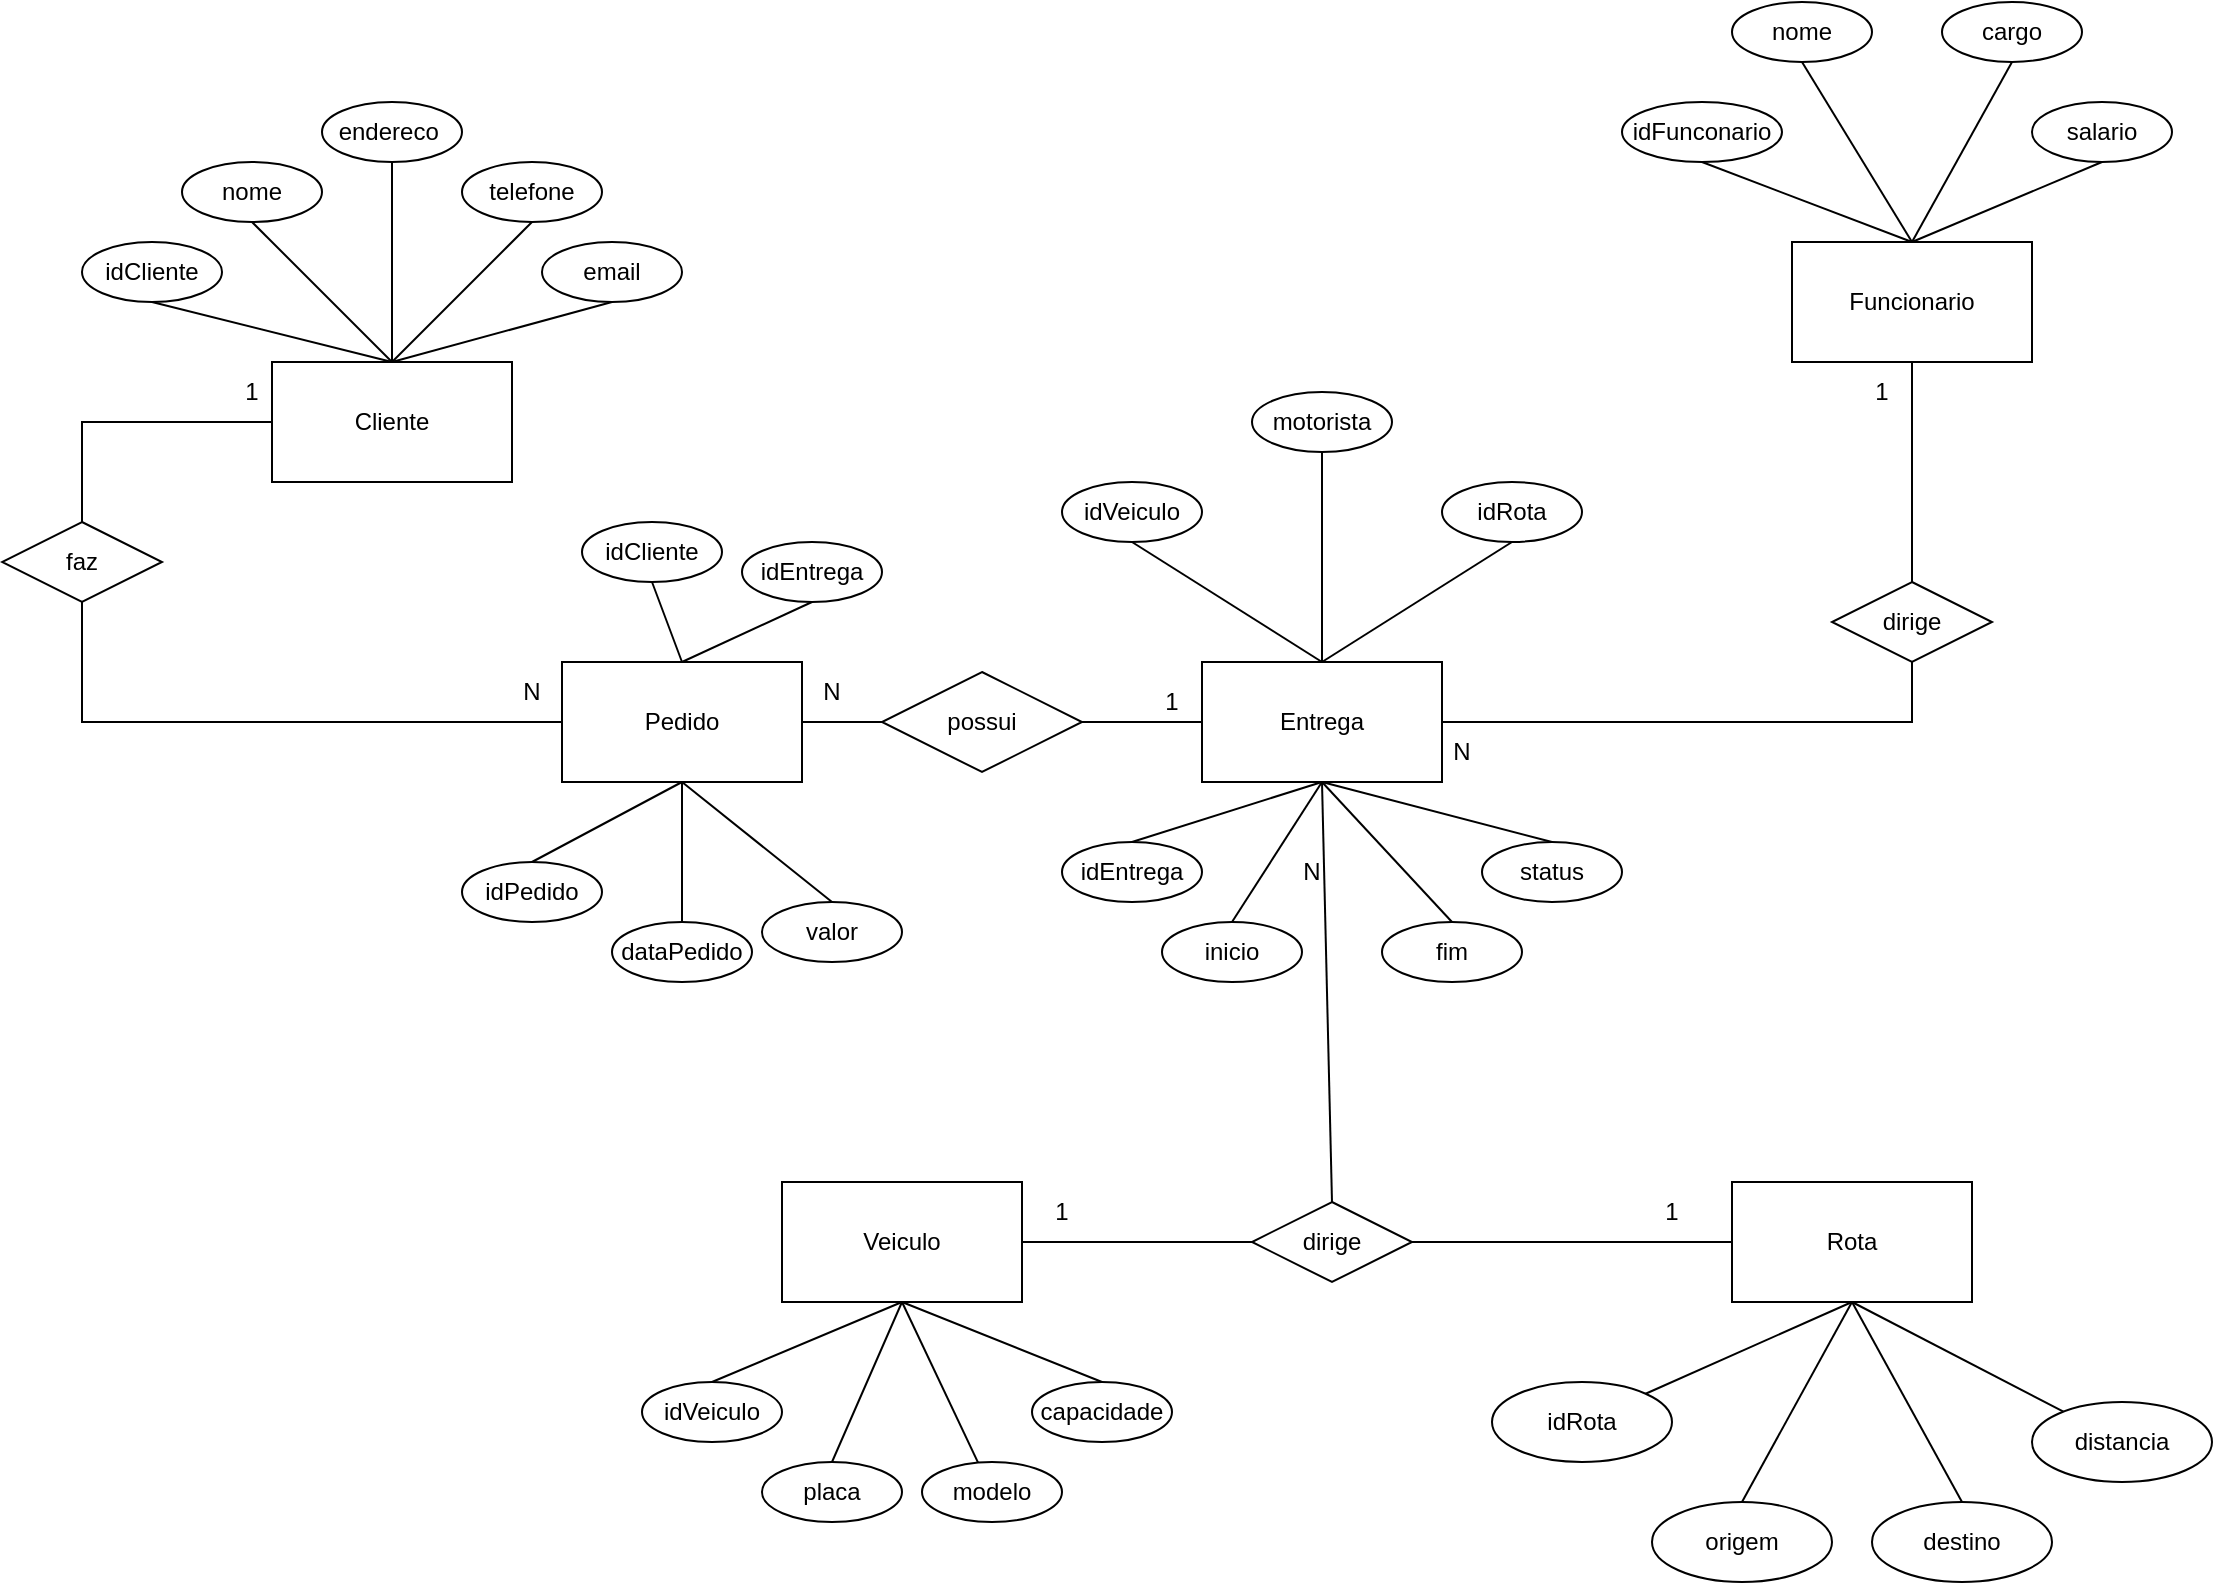<mxfile version="23.0.2" type="device">
  <diagram name="Página-1" id="rbCqUCTXbHMSMk-F43p-">
    <mxGraphModel dx="2261" dy="2005" grid="1" gridSize="10" guides="1" tooltips="1" connect="1" arrows="1" fold="1" page="1" pageScale="1" pageWidth="827" pageHeight="1169" math="0" shadow="0">
      <root>
        <mxCell id="0" />
        <mxCell id="1" parent="0" />
        <mxCell id="3lcYBud8mtA9XCPB7-Qi-39" style="rounded=0;orthogonalLoop=1;jettySize=auto;html=1;exitX=0.5;exitY=1;exitDx=0;exitDy=0;entryX=0.5;entryY=0;entryDx=0;entryDy=0;endArrow=none;endFill=0;" parent="1" source="3lcYBud8mtA9XCPB7-Qi-1" target="3lcYBud8mtA9XCPB7-Qi-17" edge="1">
          <mxGeometry relative="1" as="geometry" />
        </mxCell>
        <mxCell id="3lcYBud8mtA9XCPB7-Qi-44" style="rounded=0;orthogonalLoop=1;jettySize=auto;html=1;exitX=0.5;exitY=1;exitDx=0;exitDy=0;entryX=0.5;entryY=0;entryDx=0;entryDy=0;endArrow=none;endFill=0;" parent="1" source="3lcYBud8mtA9XCPB7-Qi-1" target="3lcYBud8mtA9XCPB7-Qi-43" edge="1">
          <mxGeometry relative="1" as="geometry" />
        </mxCell>
        <mxCell id="3lcYBud8mtA9XCPB7-Qi-45" style="rounded=0;orthogonalLoop=1;jettySize=auto;html=1;exitX=0.5;exitY=1;exitDx=0;exitDy=0;entryX=0.5;entryY=0;entryDx=0;entryDy=0;endArrow=none;endFill=0;" parent="1" source="3lcYBud8mtA9XCPB7-Qi-1" target="3lcYBud8mtA9XCPB7-Qi-42" edge="1">
          <mxGeometry relative="1" as="geometry" />
        </mxCell>
        <mxCell id="3lcYBud8mtA9XCPB7-Qi-46" style="rounded=0;orthogonalLoop=1;jettySize=auto;html=1;exitX=0.5;exitY=1;exitDx=0;exitDy=0;entryX=0.5;entryY=0;entryDx=0;entryDy=0;endArrow=none;endFill=0;" parent="1" source="3lcYBud8mtA9XCPB7-Qi-1" target="3lcYBud8mtA9XCPB7-Qi-41" edge="1">
          <mxGeometry relative="1" as="geometry" />
        </mxCell>
        <mxCell id="3lcYBud8mtA9XCPB7-Qi-47" style="rounded=0;orthogonalLoop=1;jettySize=auto;html=1;exitX=0.5;exitY=1;exitDx=0;exitDy=0;entryX=0.5;entryY=0;entryDx=0;entryDy=0;endArrow=none;endFill=0;" parent="1" source="3lcYBud8mtA9XCPB7-Qi-1" target="3lcYBud8mtA9XCPB7-Qi-40" edge="1">
          <mxGeometry relative="1" as="geometry" />
        </mxCell>
        <mxCell id="3lcYBud8mtA9XCPB7-Qi-71" style="edgeStyle=orthogonalEdgeStyle;rounded=0;orthogonalLoop=1;jettySize=auto;html=1;exitX=1;exitY=0.5;exitDx=0;exitDy=0;entryX=0.5;entryY=1;entryDx=0;entryDy=0;endArrow=none;endFill=0;" parent="1" source="3lcYBud8mtA9XCPB7-Qi-1" target="3lcYBud8mtA9XCPB7-Qi-70" edge="1">
          <mxGeometry relative="1" as="geometry" />
        </mxCell>
        <mxCell id="3lcYBud8mtA9XCPB7-Qi-75" style="rounded=0;orthogonalLoop=1;jettySize=auto;html=1;exitX=0.5;exitY=0;exitDx=0;exitDy=0;entryX=0.5;entryY=1;entryDx=0;entryDy=0;endArrow=none;endFill=0;" parent="1" source="3lcYBud8mtA9XCPB7-Qi-1" target="3lcYBud8mtA9XCPB7-Qi-74" edge="1">
          <mxGeometry relative="1" as="geometry" />
        </mxCell>
        <mxCell id="3lcYBud8mtA9XCPB7-Qi-76" style="rounded=0;orthogonalLoop=1;jettySize=auto;html=1;exitX=0.5;exitY=0;exitDx=0;exitDy=0;entryX=0.5;entryY=1;entryDx=0;entryDy=0;endArrow=none;endFill=0;" parent="1" source="3lcYBud8mtA9XCPB7-Qi-1" target="3lcYBud8mtA9XCPB7-Qi-73" edge="1">
          <mxGeometry relative="1" as="geometry" />
        </mxCell>
        <mxCell id="3lcYBud8mtA9XCPB7-Qi-77" style="rounded=0;orthogonalLoop=1;jettySize=auto;html=1;exitX=0.5;exitY=0;exitDx=0;exitDy=0;entryX=0.5;entryY=1;entryDx=0;entryDy=0;endArrow=none;endFill=0;" parent="1" source="3lcYBud8mtA9XCPB7-Qi-1" target="3lcYBud8mtA9XCPB7-Qi-72" edge="1">
          <mxGeometry relative="1" as="geometry" />
        </mxCell>
        <mxCell id="3lcYBud8mtA9XCPB7-Qi-1" value="Entrega" style="rounded=0;whiteSpace=wrap;html=1;" parent="1" vertex="1">
          <mxGeometry x="350" y="290" width="120" height="60" as="geometry" />
        </mxCell>
        <mxCell id="3lcYBud8mtA9XCPB7-Qi-61" style="rounded=0;orthogonalLoop=1;jettySize=auto;html=1;exitX=1;exitY=0.5;exitDx=0;exitDy=0;entryX=0;entryY=0.5;entryDx=0;entryDy=0;endArrow=none;endFill=0;" parent="1" source="3lcYBud8mtA9XCPB7-Qi-2" target="3lcYBud8mtA9XCPB7-Qi-1" edge="1">
          <mxGeometry relative="1" as="geometry" />
        </mxCell>
        <mxCell id="3lcYBud8mtA9XCPB7-Qi-2" value="possui" style="rhombus;whiteSpace=wrap;html=1;" parent="1" vertex="1">
          <mxGeometry x="190" y="295" width="100" height="50" as="geometry" />
        </mxCell>
        <mxCell id="3lcYBud8mtA9XCPB7-Qi-55" style="rounded=0;orthogonalLoop=1;jettySize=auto;html=1;exitX=0.5;exitY=0;exitDx=0;exitDy=0;entryX=0.5;entryY=1;entryDx=0;entryDy=0;endArrow=none;endFill=0;" parent="1" source="3lcYBud8mtA9XCPB7-Qi-3" target="3lcYBud8mtA9XCPB7-Qi-4" edge="1">
          <mxGeometry relative="1" as="geometry" />
        </mxCell>
        <mxCell id="3lcYBud8mtA9XCPB7-Qi-56" style="rounded=0;orthogonalLoop=1;jettySize=auto;html=1;exitX=0.5;exitY=0;exitDx=0;exitDy=0;entryX=0.5;entryY=1;entryDx=0;entryDy=0;endArrow=none;endFill=0;" parent="1" source="3lcYBud8mtA9XCPB7-Qi-3" target="3lcYBud8mtA9XCPB7-Qi-5" edge="1">
          <mxGeometry relative="1" as="geometry" />
        </mxCell>
        <mxCell id="3lcYBud8mtA9XCPB7-Qi-57" style="rounded=0;orthogonalLoop=1;jettySize=auto;html=1;exitX=0.5;exitY=1;exitDx=0;exitDy=0;entryX=0.5;entryY=0;entryDx=0;entryDy=0;endArrow=none;endFill=0;" parent="1" source="3lcYBud8mtA9XCPB7-Qi-3" target="3lcYBud8mtA9XCPB7-Qi-8" edge="1">
          <mxGeometry relative="1" as="geometry" />
        </mxCell>
        <mxCell id="3lcYBud8mtA9XCPB7-Qi-58" style="rounded=0;orthogonalLoop=1;jettySize=auto;html=1;exitX=0.5;exitY=1;exitDx=0;exitDy=0;entryX=0.5;entryY=0;entryDx=0;entryDy=0;endArrow=none;endFill=0;" parent="1" source="3lcYBud8mtA9XCPB7-Qi-3" target="3lcYBud8mtA9XCPB7-Qi-7" edge="1">
          <mxGeometry relative="1" as="geometry" />
        </mxCell>
        <mxCell id="3lcYBud8mtA9XCPB7-Qi-59" style="rounded=0;orthogonalLoop=1;jettySize=auto;html=1;exitX=0.5;exitY=1;exitDx=0;exitDy=0;entryX=0.5;entryY=0;entryDx=0;entryDy=0;endArrow=none;endFill=0;" parent="1" source="3lcYBud8mtA9XCPB7-Qi-3" target="3lcYBud8mtA9XCPB7-Qi-6" edge="1">
          <mxGeometry relative="1" as="geometry" />
        </mxCell>
        <mxCell id="3lcYBud8mtA9XCPB7-Qi-60" style="rounded=0;orthogonalLoop=1;jettySize=auto;html=1;exitX=1;exitY=0.5;exitDx=0;exitDy=0;entryX=0;entryY=0.5;entryDx=0;entryDy=0;endArrow=none;endFill=0;" parent="1" source="3lcYBud8mtA9XCPB7-Qi-3" target="3lcYBud8mtA9XCPB7-Qi-2" edge="1">
          <mxGeometry relative="1" as="geometry" />
        </mxCell>
        <mxCell id="3lcYBud8mtA9XCPB7-Qi-3" value="Pedido" style="rounded=0;whiteSpace=wrap;html=1;" parent="1" vertex="1">
          <mxGeometry x="30" y="290" width="120" height="60" as="geometry" />
        </mxCell>
        <mxCell id="3lcYBud8mtA9XCPB7-Qi-4" value="idCliente" style="ellipse;whiteSpace=wrap;html=1;" parent="1" vertex="1">
          <mxGeometry x="40" y="220" width="70" height="30" as="geometry" />
        </mxCell>
        <mxCell id="3lcYBud8mtA9XCPB7-Qi-5" value="idEntrega" style="ellipse;whiteSpace=wrap;html=1;" parent="1" vertex="1">
          <mxGeometry x="120" y="230" width="70" height="30" as="geometry" />
        </mxCell>
        <mxCell id="3lcYBud8mtA9XCPB7-Qi-6" value="valor" style="ellipse;whiteSpace=wrap;html=1;" parent="1" vertex="1">
          <mxGeometry x="130" y="410" width="70" height="30" as="geometry" />
        </mxCell>
        <mxCell id="3lcYBud8mtA9XCPB7-Qi-7" value="dataPedido" style="ellipse;whiteSpace=wrap;html=1;" parent="1" vertex="1">
          <mxGeometry x="55" y="420" width="70" height="30" as="geometry" />
        </mxCell>
        <mxCell id="3lcYBud8mtA9XCPB7-Qi-8" value="idPedido" style="ellipse;whiteSpace=wrap;html=1;" parent="1" vertex="1">
          <mxGeometry x="-20" y="390" width="70" height="30" as="geometry" />
        </mxCell>
        <mxCell id="3lcYBud8mtA9XCPB7-Qi-53" style="edgeStyle=orthogonalEdgeStyle;rounded=0;orthogonalLoop=1;jettySize=auto;html=1;exitX=0.5;exitY=0;exitDx=0;exitDy=0;entryX=0;entryY=0.5;entryDx=0;entryDy=0;endArrow=none;endFill=0;" parent="1" source="3lcYBud8mtA9XCPB7-Qi-9" target="3lcYBud8mtA9XCPB7-Qi-10" edge="1">
          <mxGeometry relative="1" as="geometry" />
        </mxCell>
        <mxCell id="3lcYBud8mtA9XCPB7-Qi-54" style="edgeStyle=orthogonalEdgeStyle;rounded=0;orthogonalLoop=1;jettySize=auto;html=1;exitX=0.5;exitY=1;exitDx=0;exitDy=0;entryX=0;entryY=0.5;entryDx=0;entryDy=0;endArrow=none;endFill=0;" parent="1" source="3lcYBud8mtA9XCPB7-Qi-9" target="3lcYBud8mtA9XCPB7-Qi-3" edge="1">
          <mxGeometry relative="1" as="geometry" />
        </mxCell>
        <mxCell id="3lcYBud8mtA9XCPB7-Qi-9" value="faz" style="rhombus;whiteSpace=wrap;html=1;" parent="1" vertex="1">
          <mxGeometry x="-250" y="220" width="80" height="40" as="geometry" />
        </mxCell>
        <mxCell id="3lcYBud8mtA9XCPB7-Qi-48" style="rounded=0;orthogonalLoop=1;jettySize=auto;html=1;exitX=0.5;exitY=0;exitDx=0;exitDy=0;entryX=0.5;entryY=1;entryDx=0;entryDy=0;endArrow=none;endFill=0;" parent="1" source="3lcYBud8mtA9XCPB7-Qi-10" target="3lcYBud8mtA9XCPB7-Qi-12" edge="1">
          <mxGeometry relative="1" as="geometry" />
        </mxCell>
        <mxCell id="3lcYBud8mtA9XCPB7-Qi-49" style="rounded=0;orthogonalLoop=1;jettySize=auto;html=1;exitX=0.5;exitY=0;exitDx=0;exitDy=0;entryX=0.5;entryY=1;entryDx=0;entryDy=0;endArrow=none;endFill=0;" parent="1" source="3lcYBud8mtA9XCPB7-Qi-10" target="3lcYBud8mtA9XCPB7-Qi-11" edge="1">
          <mxGeometry relative="1" as="geometry" />
        </mxCell>
        <mxCell id="3lcYBud8mtA9XCPB7-Qi-50" style="rounded=0;orthogonalLoop=1;jettySize=auto;html=1;exitX=0.5;exitY=0;exitDx=0;exitDy=0;entryX=0.5;entryY=1;entryDx=0;entryDy=0;endArrow=none;endFill=0;" parent="1" source="3lcYBud8mtA9XCPB7-Qi-10" target="3lcYBud8mtA9XCPB7-Qi-13" edge="1">
          <mxGeometry relative="1" as="geometry" />
        </mxCell>
        <mxCell id="3lcYBud8mtA9XCPB7-Qi-51" style="rounded=0;orthogonalLoop=1;jettySize=auto;html=1;exitX=0.5;exitY=0;exitDx=0;exitDy=0;entryX=0.5;entryY=1;entryDx=0;entryDy=0;endArrow=none;endFill=0;" parent="1" source="3lcYBud8mtA9XCPB7-Qi-10" target="3lcYBud8mtA9XCPB7-Qi-14" edge="1">
          <mxGeometry relative="1" as="geometry" />
        </mxCell>
        <mxCell id="3lcYBud8mtA9XCPB7-Qi-52" style="rounded=0;orthogonalLoop=1;jettySize=auto;html=1;exitX=0.5;exitY=0;exitDx=0;exitDy=0;entryX=0.5;entryY=1;entryDx=0;entryDy=0;endArrow=none;endFill=0;" parent="1" source="3lcYBud8mtA9XCPB7-Qi-10" target="3lcYBud8mtA9XCPB7-Qi-15" edge="1">
          <mxGeometry relative="1" as="geometry" />
        </mxCell>
        <mxCell id="3lcYBud8mtA9XCPB7-Qi-10" value="Cliente" style="rounded=0;whiteSpace=wrap;html=1;" parent="1" vertex="1">
          <mxGeometry x="-115" y="140" width="120" height="60" as="geometry" />
        </mxCell>
        <mxCell id="3lcYBud8mtA9XCPB7-Qi-11" value="nome" style="ellipse;whiteSpace=wrap;html=1;" parent="1" vertex="1">
          <mxGeometry x="-160" y="40" width="70" height="30" as="geometry" />
        </mxCell>
        <mxCell id="3lcYBud8mtA9XCPB7-Qi-12" value="idCliente" style="ellipse;whiteSpace=wrap;html=1;" parent="1" vertex="1">
          <mxGeometry x="-210" y="80" width="70" height="30" as="geometry" />
        </mxCell>
        <mxCell id="3lcYBud8mtA9XCPB7-Qi-13" value="endereco&lt;span style=&quot;white-space: pre;&quot;&gt;&#x9;&lt;/span&gt;" style="ellipse;whiteSpace=wrap;html=1;" parent="1" vertex="1">
          <mxGeometry x="-90" y="10" width="70" height="30" as="geometry" />
        </mxCell>
        <mxCell id="3lcYBud8mtA9XCPB7-Qi-14" value="telefone" style="ellipse;whiteSpace=wrap;html=1;" parent="1" vertex="1">
          <mxGeometry x="-20" y="40" width="70" height="30" as="geometry" />
        </mxCell>
        <mxCell id="3lcYBud8mtA9XCPB7-Qi-15" value="email" style="ellipse;whiteSpace=wrap;html=1;" parent="1" vertex="1">
          <mxGeometry x="20" y="80" width="70" height="30" as="geometry" />
        </mxCell>
        <mxCell id="3lcYBud8mtA9XCPB7-Qi-29" style="edgeStyle=orthogonalEdgeStyle;rounded=0;orthogonalLoop=1;jettySize=auto;html=1;exitX=1;exitY=0.5;exitDx=0;exitDy=0;endArrow=none;endFill=0;" parent="1" source="3lcYBud8mtA9XCPB7-Qi-17" target="3lcYBud8mtA9XCPB7-Qi-18" edge="1">
          <mxGeometry relative="1" as="geometry" />
        </mxCell>
        <mxCell id="3lcYBud8mtA9XCPB7-Qi-30" style="edgeStyle=orthogonalEdgeStyle;rounded=0;orthogonalLoop=1;jettySize=auto;html=1;exitX=0;exitY=0.5;exitDx=0;exitDy=0;entryX=1;entryY=0.5;entryDx=0;entryDy=0;endArrow=none;endFill=0;" parent="1" source="3lcYBud8mtA9XCPB7-Qi-17" target="3lcYBud8mtA9XCPB7-Qi-19" edge="1">
          <mxGeometry relative="1" as="geometry">
            <mxPoint x="145" y="580" as="targetPoint" />
          </mxGeometry>
        </mxCell>
        <mxCell id="3lcYBud8mtA9XCPB7-Qi-17" value="dirige" style="rhombus;whiteSpace=wrap;html=1;" parent="1" vertex="1">
          <mxGeometry x="375" y="560" width="80" height="40" as="geometry" />
        </mxCell>
        <mxCell id="3lcYBud8mtA9XCPB7-Qi-25" style="rounded=0;orthogonalLoop=1;jettySize=auto;html=1;exitX=0.5;exitY=1;exitDx=0;exitDy=0;startArrow=none;startFill=0;endArrow=none;endFill=0;" parent="1" source="3lcYBud8mtA9XCPB7-Qi-18" target="3lcYBud8mtA9XCPB7-Qi-20" edge="1">
          <mxGeometry relative="1" as="geometry" />
        </mxCell>
        <mxCell id="3lcYBud8mtA9XCPB7-Qi-26" style="rounded=0;orthogonalLoop=1;jettySize=auto;html=1;exitX=0.5;exitY=1;exitDx=0;exitDy=0;entryX=0.5;entryY=0;entryDx=0;entryDy=0;startArrow=none;startFill=0;endArrow=none;endFill=0;" parent="1" source="3lcYBud8mtA9XCPB7-Qi-18" target="3lcYBud8mtA9XCPB7-Qi-21" edge="1">
          <mxGeometry relative="1" as="geometry" />
        </mxCell>
        <mxCell id="3lcYBud8mtA9XCPB7-Qi-27" style="rounded=0;orthogonalLoop=1;jettySize=auto;html=1;exitX=0.5;exitY=1;exitDx=0;exitDy=0;entryX=0.5;entryY=0;entryDx=0;entryDy=0;startArrow=none;startFill=0;endArrow=none;endFill=0;" parent="1" source="3lcYBud8mtA9XCPB7-Qi-18" target="3lcYBud8mtA9XCPB7-Qi-22" edge="1">
          <mxGeometry relative="1" as="geometry" />
        </mxCell>
        <mxCell id="3lcYBud8mtA9XCPB7-Qi-28" style="rounded=0;orthogonalLoop=1;jettySize=auto;html=1;exitX=0.5;exitY=1;exitDx=0;exitDy=0;endArrow=none;endFill=0;" parent="1" source="3lcYBud8mtA9XCPB7-Qi-18" target="3lcYBud8mtA9XCPB7-Qi-23" edge="1">
          <mxGeometry relative="1" as="geometry" />
        </mxCell>
        <mxCell id="3lcYBud8mtA9XCPB7-Qi-18" value="Rota" style="rounded=0;whiteSpace=wrap;html=1;" parent="1" vertex="1">
          <mxGeometry x="615" y="550" width="120" height="60" as="geometry" />
        </mxCell>
        <mxCell id="3lcYBud8mtA9XCPB7-Qi-35" style="rounded=0;orthogonalLoop=1;jettySize=auto;html=1;exitX=0.5;exitY=1;exitDx=0;exitDy=0;entryX=0.5;entryY=0;entryDx=0;entryDy=0;endArrow=none;endFill=0;" parent="1" source="3lcYBud8mtA9XCPB7-Qi-19" target="3lcYBud8mtA9XCPB7-Qi-33" edge="1">
          <mxGeometry relative="1" as="geometry" />
        </mxCell>
        <mxCell id="3lcYBud8mtA9XCPB7-Qi-36" style="rounded=0;orthogonalLoop=1;jettySize=auto;html=1;exitX=0.5;exitY=1;exitDx=0;exitDy=0;entryX=0.5;entryY=0;entryDx=0;entryDy=0;endArrow=none;endFill=0;" parent="1" source="3lcYBud8mtA9XCPB7-Qi-19" target="3lcYBud8mtA9XCPB7-Qi-32" edge="1">
          <mxGeometry relative="1" as="geometry" />
        </mxCell>
        <mxCell id="3lcYBud8mtA9XCPB7-Qi-37" style="rounded=0;orthogonalLoop=1;jettySize=auto;html=1;exitX=0.5;exitY=1;exitDx=0;exitDy=0;endArrow=none;endFill=0;" parent="1" source="3lcYBud8mtA9XCPB7-Qi-19" target="3lcYBud8mtA9XCPB7-Qi-31" edge="1">
          <mxGeometry relative="1" as="geometry" />
        </mxCell>
        <mxCell id="3lcYBud8mtA9XCPB7-Qi-38" style="rounded=0;orthogonalLoop=1;jettySize=auto;html=1;exitX=0.5;exitY=1;exitDx=0;exitDy=0;entryX=0.5;entryY=0;entryDx=0;entryDy=0;endArrow=none;endFill=0;" parent="1" source="3lcYBud8mtA9XCPB7-Qi-19" target="3lcYBud8mtA9XCPB7-Qi-34" edge="1">
          <mxGeometry relative="1" as="geometry" />
        </mxCell>
        <mxCell id="3lcYBud8mtA9XCPB7-Qi-19" value="Veiculo" style="rounded=0;whiteSpace=wrap;html=1;" parent="1" vertex="1">
          <mxGeometry x="140" y="550" width="120" height="60" as="geometry" />
        </mxCell>
        <mxCell id="3lcYBud8mtA9XCPB7-Qi-20" value="idRota" style="ellipse;whiteSpace=wrap;html=1;" parent="1" vertex="1">
          <mxGeometry x="495" y="650" width="90" height="40" as="geometry" />
        </mxCell>
        <mxCell id="3lcYBud8mtA9XCPB7-Qi-21" value="origem" style="ellipse;whiteSpace=wrap;html=1;" parent="1" vertex="1">
          <mxGeometry x="575" y="710" width="90" height="40" as="geometry" />
        </mxCell>
        <mxCell id="3lcYBud8mtA9XCPB7-Qi-22" value="destino" style="ellipse;whiteSpace=wrap;html=1;" parent="1" vertex="1">
          <mxGeometry x="685" y="710" width="90" height="40" as="geometry" />
        </mxCell>
        <mxCell id="3lcYBud8mtA9XCPB7-Qi-23" value="distancia" style="ellipse;whiteSpace=wrap;html=1;" parent="1" vertex="1">
          <mxGeometry x="765" y="660" width="90" height="40" as="geometry" />
        </mxCell>
        <mxCell id="3lcYBud8mtA9XCPB7-Qi-31" value="modelo" style="ellipse;whiteSpace=wrap;html=1;" parent="1" vertex="1">
          <mxGeometry x="210" y="690" width="70" height="30" as="geometry" />
        </mxCell>
        <mxCell id="3lcYBud8mtA9XCPB7-Qi-32" value="placa" style="ellipse;whiteSpace=wrap;html=1;" parent="1" vertex="1">
          <mxGeometry x="130" y="690" width="70" height="30" as="geometry" />
        </mxCell>
        <mxCell id="3lcYBud8mtA9XCPB7-Qi-33" value="idVeiculo" style="ellipse;whiteSpace=wrap;html=1;" parent="1" vertex="1">
          <mxGeometry x="70" y="650" width="70" height="30" as="geometry" />
        </mxCell>
        <mxCell id="3lcYBud8mtA9XCPB7-Qi-34" value="capacidade" style="ellipse;whiteSpace=wrap;html=1;" parent="1" vertex="1">
          <mxGeometry x="265" y="650" width="70" height="30" as="geometry" />
        </mxCell>
        <mxCell id="3lcYBud8mtA9XCPB7-Qi-40" value="status" style="ellipse;whiteSpace=wrap;html=1;" parent="1" vertex="1">
          <mxGeometry x="490" y="380" width="70" height="30" as="geometry" />
        </mxCell>
        <mxCell id="3lcYBud8mtA9XCPB7-Qi-41" value="fim" style="ellipse;whiteSpace=wrap;html=1;" parent="1" vertex="1">
          <mxGeometry x="440" y="420" width="70" height="30" as="geometry" />
        </mxCell>
        <mxCell id="3lcYBud8mtA9XCPB7-Qi-42" value="inicio" style="ellipse;whiteSpace=wrap;html=1;" parent="1" vertex="1">
          <mxGeometry x="330" y="420" width="70" height="30" as="geometry" />
        </mxCell>
        <mxCell id="3lcYBud8mtA9XCPB7-Qi-43" value="idEntrega" style="ellipse;whiteSpace=wrap;html=1;" parent="1" vertex="1">
          <mxGeometry x="280" y="380" width="70" height="30" as="geometry" />
        </mxCell>
        <mxCell id="3lcYBud8mtA9XCPB7-Qi-62" value="1" style="text;html=1;align=center;verticalAlign=middle;whiteSpace=wrap;rounded=0;" parent="1" vertex="1">
          <mxGeometry x="320" y="300" width="30" height="20" as="geometry" />
        </mxCell>
        <mxCell id="3lcYBud8mtA9XCPB7-Qi-63" value="N" style="text;html=1;align=center;verticalAlign=middle;whiteSpace=wrap;rounded=0;" parent="1" vertex="1">
          <mxGeometry x="135" y="290" width="60" height="30" as="geometry" />
        </mxCell>
        <mxCell id="3lcYBud8mtA9XCPB7-Qi-64" value="N" style="text;html=1;align=center;verticalAlign=middle;whiteSpace=wrap;rounded=0;" parent="1" vertex="1">
          <mxGeometry x="-15" y="290" width="60" height="30" as="geometry" />
        </mxCell>
        <mxCell id="3lcYBud8mtA9XCPB7-Qi-65" value="1" style="text;html=1;align=center;verticalAlign=middle;whiteSpace=wrap;rounded=0;" parent="1" vertex="1">
          <mxGeometry x="-155" y="140" width="60" height="30" as="geometry" />
        </mxCell>
        <mxCell id="3lcYBud8mtA9XCPB7-Qi-66" value="1" style="text;html=1;align=center;verticalAlign=middle;whiteSpace=wrap;rounded=0;" parent="1" vertex="1">
          <mxGeometry x="250" y="550" width="60" height="30" as="geometry" />
        </mxCell>
        <mxCell id="3lcYBud8mtA9XCPB7-Qi-67" value="1" style="text;html=1;align=center;verticalAlign=middle;whiteSpace=wrap;rounded=0;" parent="1" vertex="1">
          <mxGeometry x="555" y="550" width="60" height="30" as="geometry" />
        </mxCell>
        <mxCell id="3lcYBud8mtA9XCPB7-Qi-68" value="N" style="text;html=1;align=center;verticalAlign=middle;whiteSpace=wrap;rounded=0;" parent="1" vertex="1">
          <mxGeometry x="450" y="320" width="60" height="30" as="geometry" />
        </mxCell>
        <mxCell id="3lcYBud8mtA9XCPB7-Qi-69" value="N" style="text;html=1;align=center;verticalAlign=middle;whiteSpace=wrap;rounded=0;" parent="1" vertex="1">
          <mxGeometry x="375" y="380" width="60" height="30" as="geometry" />
        </mxCell>
        <mxCell id="3lcYBud8mtA9XCPB7-Qi-79" style="edgeStyle=orthogonalEdgeStyle;rounded=0;orthogonalLoop=1;jettySize=auto;html=1;exitX=0.5;exitY=0;exitDx=0;exitDy=0;entryX=0.5;entryY=1;entryDx=0;entryDy=0;endArrow=none;endFill=0;" parent="1" source="3lcYBud8mtA9XCPB7-Qi-70" target="3lcYBud8mtA9XCPB7-Qi-78" edge="1">
          <mxGeometry relative="1" as="geometry" />
        </mxCell>
        <mxCell id="3lcYBud8mtA9XCPB7-Qi-70" value="dirige" style="rhombus;whiteSpace=wrap;html=1;" parent="1" vertex="1">
          <mxGeometry x="665" y="250" width="80" height="40" as="geometry" />
        </mxCell>
        <mxCell id="3lcYBud8mtA9XCPB7-Qi-72" value="idRota" style="ellipse;whiteSpace=wrap;html=1;" parent="1" vertex="1">
          <mxGeometry x="470" y="200" width="70" height="30" as="geometry" />
        </mxCell>
        <mxCell id="3lcYBud8mtA9XCPB7-Qi-73" value="motorista" style="ellipse;whiteSpace=wrap;html=1;" parent="1" vertex="1">
          <mxGeometry x="375" y="155" width="70" height="30" as="geometry" />
        </mxCell>
        <mxCell id="3lcYBud8mtA9XCPB7-Qi-74" value="idVeiculo" style="ellipse;whiteSpace=wrap;html=1;" parent="1" vertex="1">
          <mxGeometry x="280" y="200" width="70" height="30" as="geometry" />
        </mxCell>
        <mxCell id="3lcYBud8mtA9XCPB7-Qi-85" style="rounded=0;orthogonalLoop=1;jettySize=auto;html=1;exitX=0.5;exitY=0;exitDx=0;exitDy=0;entryX=0.5;entryY=1;entryDx=0;entryDy=0;endArrow=none;endFill=0;" parent="1" source="3lcYBud8mtA9XCPB7-Qi-78" target="3lcYBud8mtA9XCPB7-Qi-84" edge="1">
          <mxGeometry relative="1" as="geometry" />
        </mxCell>
        <mxCell id="3lcYBud8mtA9XCPB7-Qi-86" style="rounded=0;orthogonalLoop=1;jettySize=auto;html=1;exitX=0.5;exitY=0;exitDx=0;exitDy=0;entryX=0.5;entryY=1;entryDx=0;entryDy=0;endArrow=none;endFill=0;" parent="1" source="3lcYBud8mtA9XCPB7-Qi-78" target="3lcYBud8mtA9XCPB7-Qi-83" edge="1">
          <mxGeometry relative="1" as="geometry" />
        </mxCell>
        <mxCell id="3lcYBud8mtA9XCPB7-Qi-87" style="rounded=0;orthogonalLoop=1;jettySize=auto;html=1;exitX=0.5;exitY=0;exitDx=0;exitDy=0;entryX=0.5;entryY=1;entryDx=0;entryDy=0;endArrow=none;endFill=0;" parent="1" source="3lcYBud8mtA9XCPB7-Qi-78" target="3lcYBud8mtA9XCPB7-Qi-82" edge="1">
          <mxGeometry relative="1" as="geometry" />
        </mxCell>
        <mxCell id="3lcYBud8mtA9XCPB7-Qi-88" style="rounded=0;orthogonalLoop=1;jettySize=auto;html=1;exitX=0.5;exitY=0;exitDx=0;exitDy=0;entryX=0.5;entryY=1;entryDx=0;entryDy=0;endArrow=none;endFill=0;" parent="1" source="3lcYBud8mtA9XCPB7-Qi-78" target="3lcYBud8mtA9XCPB7-Qi-81" edge="1">
          <mxGeometry relative="1" as="geometry" />
        </mxCell>
        <mxCell id="3lcYBud8mtA9XCPB7-Qi-78" value="Funcionario" style="rounded=0;whiteSpace=wrap;html=1;" parent="1" vertex="1">
          <mxGeometry x="645" y="80" width="120" height="60" as="geometry" />
        </mxCell>
        <mxCell id="3lcYBud8mtA9XCPB7-Qi-80" value="1" style="text;html=1;align=center;verticalAlign=middle;whiteSpace=wrap;rounded=0;" parent="1" vertex="1">
          <mxGeometry x="660" y="140" width="60" height="30" as="geometry" />
        </mxCell>
        <mxCell id="3lcYBud8mtA9XCPB7-Qi-81" value="salario" style="ellipse;whiteSpace=wrap;html=1;" parent="1" vertex="1">
          <mxGeometry x="765" y="10" width="70" height="30" as="geometry" />
        </mxCell>
        <mxCell id="3lcYBud8mtA9XCPB7-Qi-82" value="cargo" style="ellipse;whiteSpace=wrap;html=1;" parent="1" vertex="1">
          <mxGeometry x="720" y="-40" width="70" height="30" as="geometry" />
        </mxCell>
        <mxCell id="3lcYBud8mtA9XCPB7-Qi-83" value="nome" style="ellipse;whiteSpace=wrap;html=1;" parent="1" vertex="1">
          <mxGeometry x="615" y="-40" width="70" height="30" as="geometry" />
        </mxCell>
        <mxCell id="3lcYBud8mtA9XCPB7-Qi-84" value="idFunconario" style="ellipse;whiteSpace=wrap;html=1;" parent="1" vertex="1">
          <mxGeometry x="560" y="10" width="80" height="30" as="geometry" />
        </mxCell>
      </root>
    </mxGraphModel>
  </diagram>
</mxfile>
